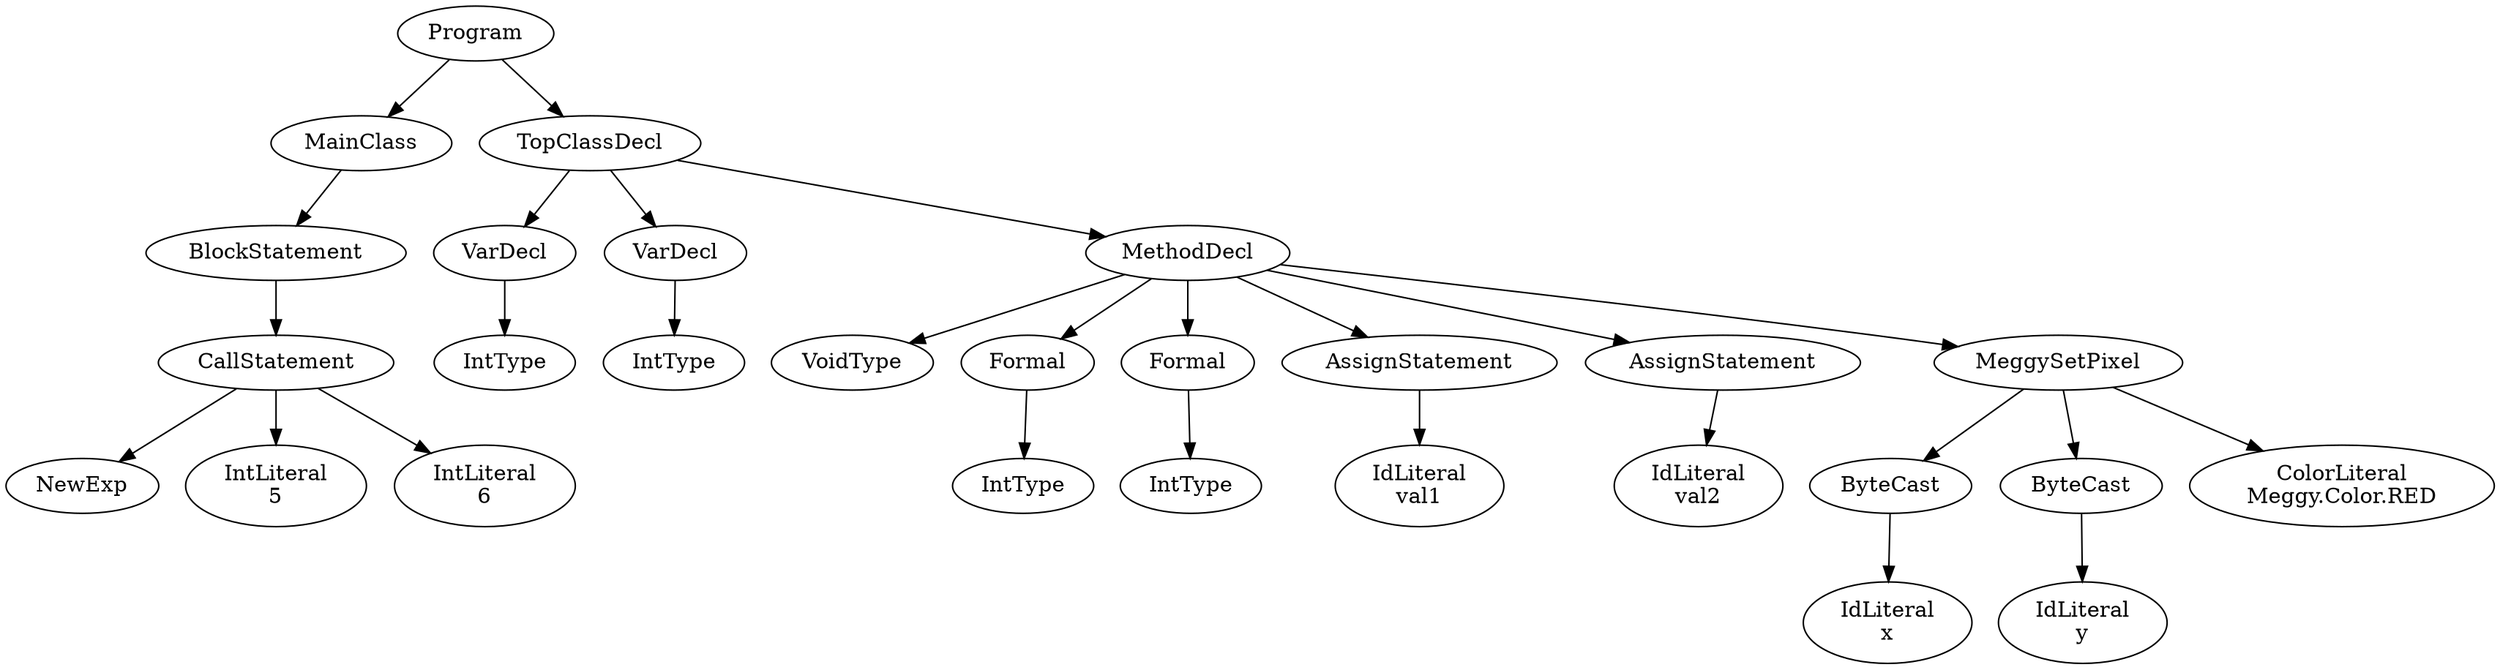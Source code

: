 digraph ASTGraph {
0 [ label="Program" ];
1 [ label="MainClass" ];
0 -> 1
2 [ label="BlockStatement" ];
1 -> 2
3 [ label="CallStatement" ];
2 -> 3
4 [ label="NewExp" ];
3 -> 4
5 [ label="IntLiteral\n5" ];
3 -> 5
6 [ label="IntLiteral\n6" ];
3 -> 6
7 [ label="TopClassDecl" ];
0 -> 7
8 [ label="VarDecl" ];
7 -> 8
9 [ label="IntType" ];
8 -> 9
10 [ label="VarDecl" ];
7 -> 10
11 [ label="IntType" ];
10 -> 11
12 [ label="MethodDecl" ];
7 -> 12
13 [ label="VoidType" ];
12 -> 13
14 [ label="Formal" ];
12 -> 14
15 [ label="IntType" ];
14 -> 15
16 [ label="Formal" ];
12 -> 16
17 [ label="IntType" ];
16 -> 17
18 [ label="AssignStatement" ];
12 -> 18
19 [ label="IdLiteral\nval1" ];
18 -> 19
20 [ label="AssignStatement" ];
12 -> 20
21 [ label="IdLiteral\nval2" ];
20 -> 21
22 [ label="MeggySetPixel" ];
12 -> 22
23 [ label="ByteCast" ];
22 -> 23
24 [ label="IdLiteral\nx" ];
23 -> 24
25 [ label="ByteCast" ];
22 -> 25
26 [ label="IdLiteral\ny" ];
25 -> 26
27 [ label="ColorLiteral\nMeggy.Color.RED" ];
22 -> 27
}
